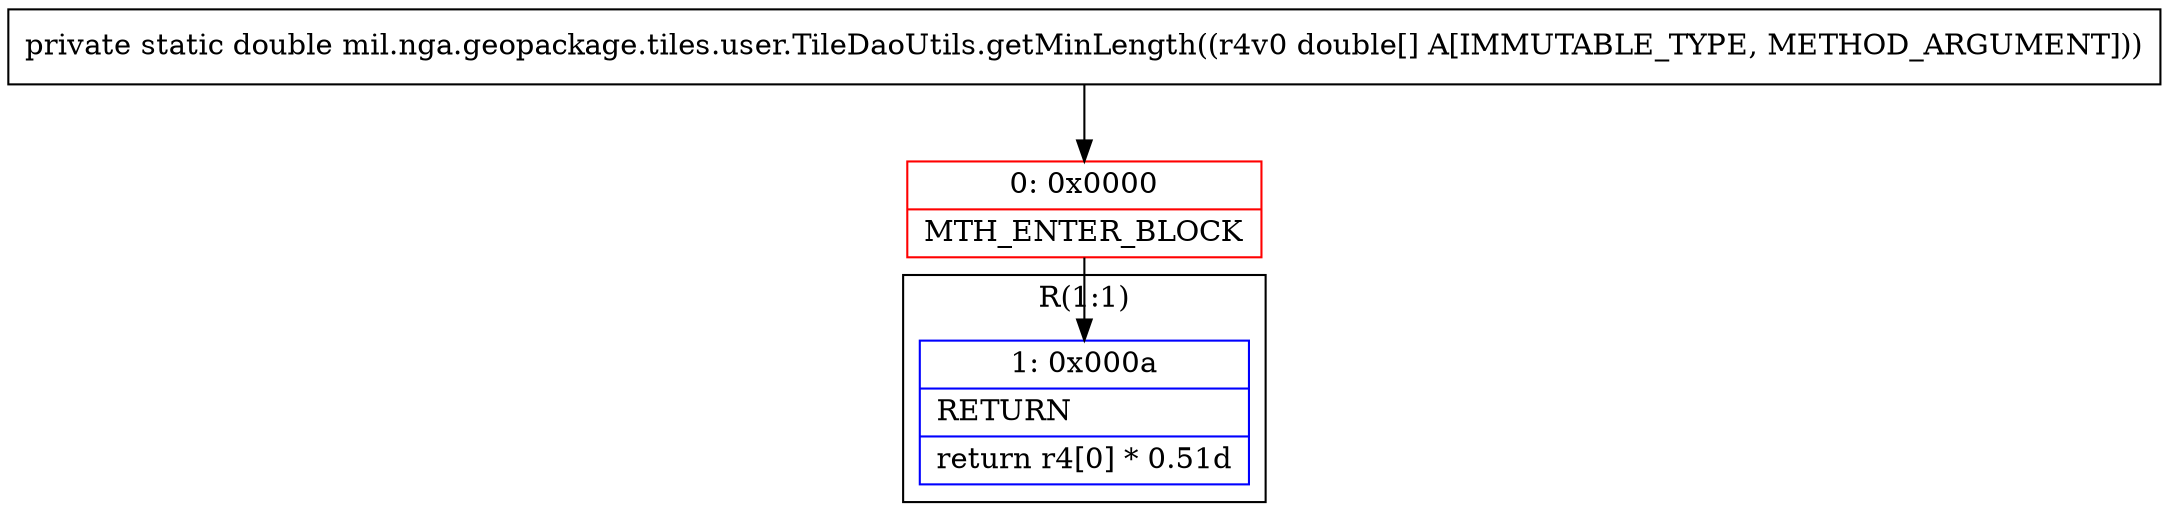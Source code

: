 digraph "CFG formil.nga.geopackage.tiles.user.TileDaoUtils.getMinLength([D)D" {
subgraph cluster_Region_1462612707 {
label = "R(1:1)";
node [shape=record,color=blue];
Node_1 [shape=record,label="{1\:\ 0x000a|RETURN\l|return r4[0] * 0.51d\l}"];
}
Node_0 [shape=record,color=red,label="{0\:\ 0x0000|MTH_ENTER_BLOCK\l}"];
MethodNode[shape=record,label="{private static double mil.nga.geopackage.tiles.user.TileDaoUtils.getMinLength((r4v0 double[] A[IMMUTABLE_TYPE, METHOD_ARGUMENT])) }"];
MethodNode -> Node_0;
Node_0 -> Node_1;
}

